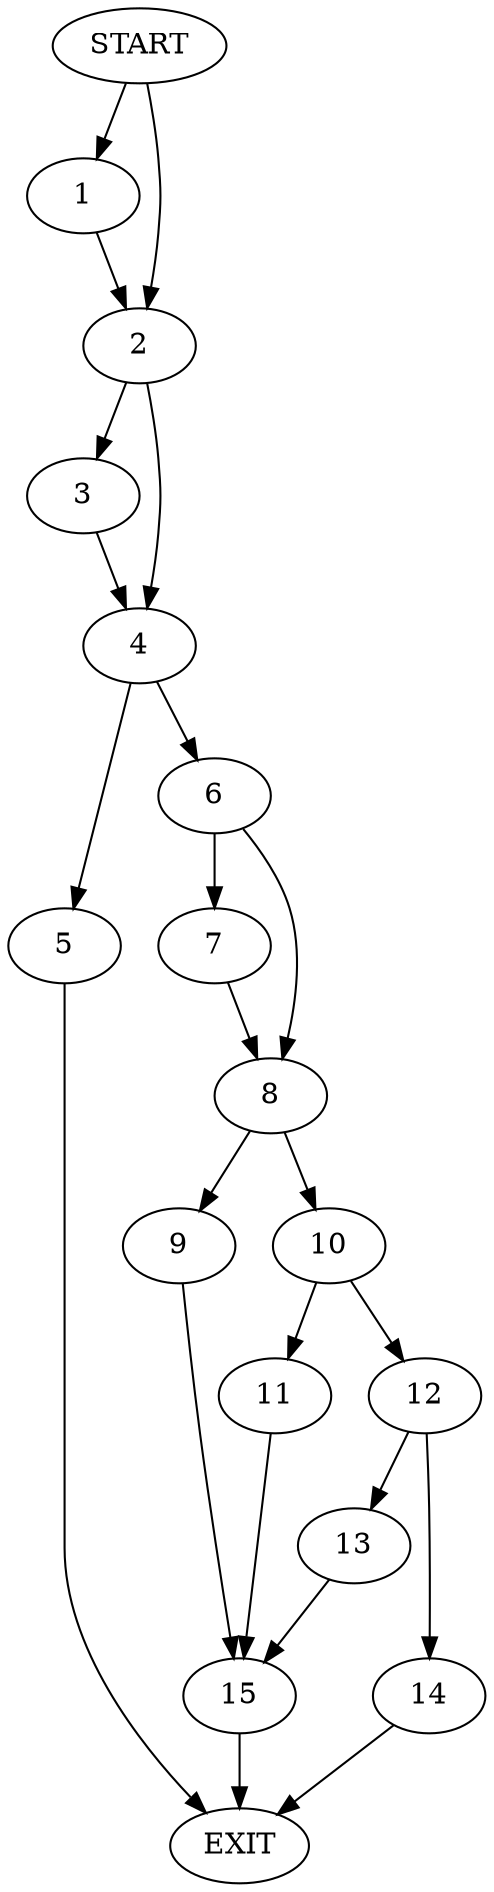 digraph { 
0 [label="START"];
1;
2;
3;
4;
5;
6;
7;
8;
9;
10;
11;
12;
13;
14;
15;
16[label="EXIT"];
0 -> 1;
0 -> 2;
1 -> 2;
2 -> 3;
2 -> 4;
3 -> 4;
4 -> 5;
4 -> 6;
5 -> 16;
6 -> 8;
6 -> 7;
7 -> 8;
8 -> 10;
8 -> 9;
9 -> 15;
10 -> 12;
10 -> 11;
11 -> 15;
12 -> 13;
12 -> 14;
13 -> 15;
14 -> 16;
15 -> 16;
}